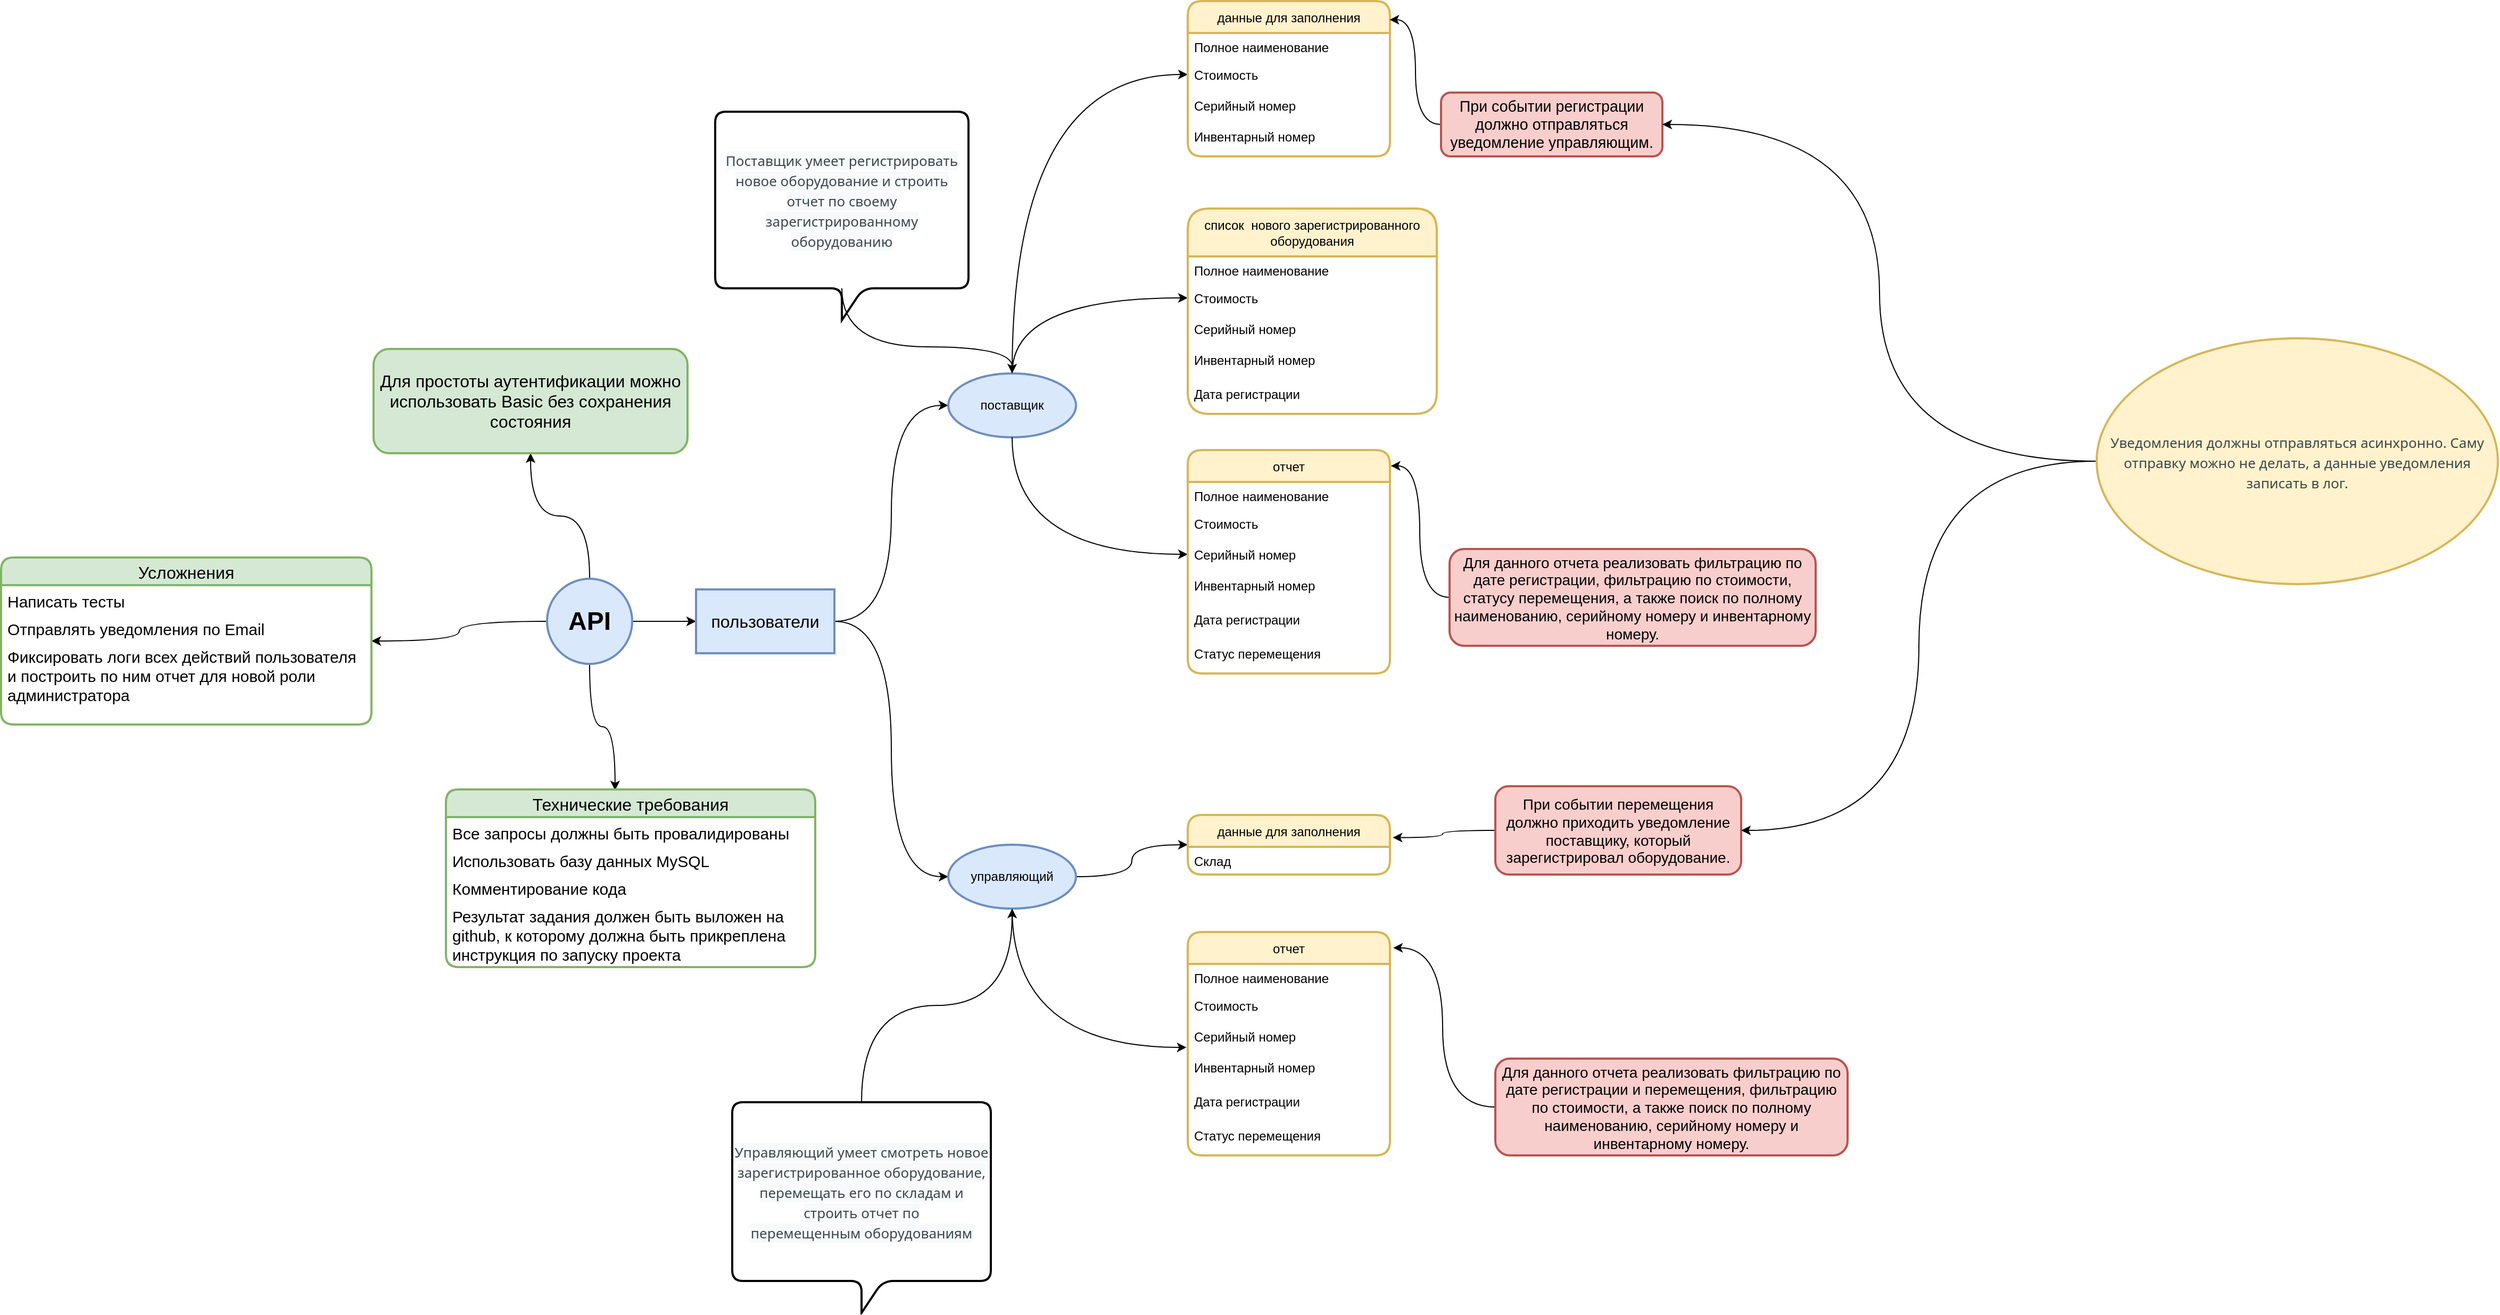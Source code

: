 <mxfile version="14.9.8" type="github">
  <diagram id="6a731a19-8d31-9384-78a2-239565b7b9f0" name="Page-1">
    <mxGraphModel dx="2275" dy="1575" grid="0" gridSize="10" guides="1" tooltips="1" connect="1" arrows="1" fold="1" page="1" pageScale="1" pageWidth="1169" pageHeight="827" background="none" math="0" shadow="0">
      <root>
        <mxCell id="0" />
        <mxCell id="1" parent="0" />
        <mxCell id="dYOBeLBx3Amch_ermyEQ-1557" value="" style="edgeStyle=orthogonalEdgeStyle;rounded=0;orthogonalLoop=1;jettySize=auto;html=1;" edge="1" parent="1" source="dYOBeLBx3Amch_ermyEQ-1542" target="dYOBeLBx3Amch_ermyEQ-1556">
          <mxGeometry relative="1" as="geometry" />
        </mxCell>
        <mxCell id="dYOBeLBx3Amch_ermyEQ-1665" style="edgeStyle=orthogonalEdgeStyle;curved=1;rounded=0;orthogonalLoop=1;jettySize=auto;html=1;fontFamily=Helvetica;fontSize=16;entryX=0.458;entryY=0.005;entryDx=0;entryDy=0;entryPerimeter=0;" edge="1" parent="1" source="dYOBeLBx3Amch_ermyEQ-1542" target="dYOBeLBx3Amch_ermyEQ-1667">
          <mxGeometry relative="1" as="geometry">
            <mxPoint x="430" y="442" as="targetPoint" />
          </mxGeometry>
        </mxCell>
        <mxCell id="dYOBeLBx3Amch_ermyEQ-1678" style="edgeStyle=orthogonalEdgeStyle;curved=1;rounded=0;orthogonalLoop=1;jettySize=auto;html=1;fontFamily=Helvetica;fontSize=15;" edge="1" parent="1" source="dYOBeLBx3Amch_ermyEQ-1542" target="dYOBeLBx3Amch_ermyEQ-1673">
          <mxGeometry relative="1" as="geometry" />
        </mxCell>
        <mxCell id="dYOBeLBx3Amch_ermyEQ-1680" style="edgeStyle=orthogonalEdgeStyle;curved=1;rounded=0;orthogonalLoop=1;jettySize=auto;html=1;fontFamily=Helvetica;fontSize=16;" edge="1" parent="1" source="dYOBeLBx3Amch_ermyEQ-1542" target="dYOBeLBx3Amch_ermyEQ-1679">
          <mxGeometry relative="1" as="geometry" />
        </mxCell>
        <mxCell id="dYOBeLBx3Amch_ermyEQ-1542" value="&lt;b&gt;&lt;font style=&quot;font-size: 24px&quot;&gt;API&lt;/font&gt;&lt;/b&gt;" style="ellipse;whiteSpace=wrap;html=1;aspect=fixed;strokeWidth=2;perimeterSpacing=1;fillColor=#dae8fc;strokeColor=#6c8ebf;" vertex="1" parent="1">
          <mxGeometry x="390" y="280" width="80" height="80" as="geometry" />
        </mxCell>
        <mxCell id="dYOBeLBx3Amch_ermyEQ-1567" style="edgeStyle=orthogonalEdgeStyle;rounded=0;orthogonalLoop=1;jettySize=auto;html=1;entryX=0;entryY=0.5;entryDx=0;entryDy=0;curved=1;" edge="1" parent="1" source="dYOBeLBx3Amch_ermyEQ-1556" target="dYOBeLBx3Amch_ermyEQ-1566">
          <mxGeometry relative="1" as="geometry" />
        </mxCell>
        <mxCell id="dYOBeLBx3Amch_ermyEQ-1573" style="edgeStyle=orthogonalEdgeStyle;curved=1;rounded=0;orthogonalLoop=1;jettySize=auto;html=1;entryX=0;entryY=0.5;entryDx=0;entryDy=0;" edge="1" parent="1" source="dYOBeLBx3Amch_ermyEQ-1556" target="dYOBeLBx3Amch_ermyEQ-1562">
          <mxGeometry relative="1" as="geometry" />
        </mxCell>
        <mxCell id="dYOBeLBx3Amch_ermyEQ-1556" value="&lt;font style=&quot;font-size: 16px;&quot;&gt;пользователи&lt;/font&gt;" style="whiteSpace=wrap;html=1;strokeColor=#6c8ebf;strokeWidth=2;fillColor=#dae8fc;fontSize=16;" vertex="1" parent="1">
          <mxGeometry x="530" y="290" width="130" height="60" as="geometry" />
        </mxCell>
        <mxCell id="dYOBeLBx3Amch_ermyEQ-1580" style="edgeStyle=orthogonalEdgeStyle;curved=1;rounded=0;orthogonalLoop=1;jettySize=auto;html=1;entryX=0;entryY=0.5;entryDx=0;entryDy=0;" edge="1" parent="1" source="dYOBeLBx3Amch_ermyEQ-1562" target="dYOBeLBx3Amch_ermyEQ-1578">
          <mxGeometry relative="1" as="geometry" />
        </mxCell>
        <mxCell id="dYOBeLBx3Amch_ermyEQ-1622" style="edgeStyle=orthogonalEdgeStyle;curved=1;rounded=0;orthogonalLoop=1;jettySize=auto;html=1;entryX=0;entryY=0.5;entryDx=0;entryDy=0;fontFamily=Helvetica;" edge="1" parent="1" source="dYOBeLBx3Amch_ermyEQ-1562" target="dYOBeLBx3Amch_ermyEQ-1625">
          <mxGeometry relative="1" as="geometry">
            <mxPoint x="957" y="191.0" as="targetPoint" />
          </mxGeometry>
        </mxCell>
        <mxCell id="dYOBeLBx3Amch_ermyEQ-1562" value="поставщик" style="ellipse;whiteSpace=wrap;html=1;strokeColor=#6c8ebf;strokeWidth=2;fillColor=#dae8fc;" vertex="1" parent="1">
          <mxGeometry x="767" y="87" width="120" height="60" as="geometry" />
        </mxCell>
        <mxCell id="dYOBeLBx3Amch_ermyEQ-1651" style="edgeStyle=orthogonalEdgeStyle;curved=1;rounded=0;orthogonalLoop=1;jettySize=auto;html=1;entryX=0;entryY=0.5;entryDx=0;entryDy=0;fontFamily=Helvetica;fontSize=14;" edge="1" parent="1" source="dYOBeLBx3Amch_ermyEQ-1566" target="dYOBeLBx3Amch_ermyEQ-1646">
          <mxGeometry relative="1" as="geometry" />
        </mxCell>
        <mxCell id="dYOBeLBx3Amch_ermyEQ-1661" style="edgeStyle=orthogonalEdgeStyle;curved=1;rounded=0;orthogonalLoop=1;jettySize=auto;html=1;entryX=-0.006;entryY=0.827;entryDx=0;entryDy=0;entryPerimeter=0;fontFamily=Helvetica;fontSize=14;" edge="1" parent="1" source="dYOBeLBx3Amch_ermyEQ-1566" target="dYOBeLBx3Amch_ermyEQ-1657">
          <mxGeometry relative="1" as="geometry" />
        </mxCell>
        <mxCell id="dYOBeLBx3Amch_ermyEQ-1566" value="управляющий" style="ellipse;whiteSpace=wrap;html=1;strokeColor=#6c8ebf;strokeWidth=2;fillColor=#dae8fc;" vertex="1" parent="1">
          <mxGeometry x="767" y="530" width="120" height="60" as="geometry" />
        </mxCell>
        <mxCell id="dYOBeLBx3Amch_ermyEQ-1576" value="данные для заполнения" style="swimlane;fontStyle=0;childLayout=stackLayout;horizontal=1;startSize=30;horizontalStack=0;resizeParent=1;resizeParentMax=0;resizeLast=0;collapsible=1;marginBottom=0;strokeWidth=2;glass=0;shadow=0;rounded=1;fillColor=#fff2cc;strokeColor=#d6b656;comic=0;treeMoving=0;treeFolding=0;spacing=2;verticalAlign=middle;align=center;fontFamily=Helvetica;" vertex="1" parent="1">
          <mxGeometry x="992" y="-263" width="190" height="146" as="geometry" />
        </mxCell>
        <mxCell id="dYOBeLBx3Amch_ermyEQ-1577" value="Полное наименование" style="text;strokeColor=none;fillColor=none;align=left;verticalAlign=top;spacingLeft=4;spacingRight=4;overflow=hidden;rotatable=0;points=[[0,0.5],[1,0.5]];portConstraint=eastwest;" vertex="1" parent="dYOBeLBx3Amch_ermyEQ-1576">
          <mxGeometry y="30" width="190" height="26" as="geometry" />
        </mxCell>
        <mxCell id="dYOBeLBx3Amch_ermyEQ-1578" value="Стоимость" style="text;strokeColor=none;fillColor=none;align=left;verticalAlign=middle;spacingLeft=4;spacingRight=4;overflow=hidden;rotatable=0;points=[[0,0.5],[1,0.5]];portConstraint=eastwest;" vertex="1" parent="dYOBeLBx3Amch_ermyEQ-1576">
          <mxGeometry y="56" width="190" height="26" as="geometry" />
        </mxCell>
        <mxCell id="dYOBeLBx3Amch_ermyEQ-1579" value="Серийный номер" style="text;strokeColor=none;fillColor=none;align=left;verticalAlign=middle;spacingLeft=4;spacingRight=4;overflow=hidden;rotatable=0;points=[[0,0.5],[1,0.5]];portConstraint=eastwest;" vertex="1" parent="dYOBeLBx3Amch_ermyEQ-1576">
          <mxGeometry y="82" width="190" height="32" as="geometry" />
        </mxCell>
        <mxCell id="dYOBeLBx3Amch_ermyEQ-1612" value="Инвентарный номер" style="text;strokeColor=none;fillColor=none;align=left;verticalAlign=top;spacingLeft=4;spacingRight=4;overflow=hidden;rotatable=0;points=[[0,0.5],[1,0.5]];portConstraint=eastwest;" vertex="1" parent="dYOBeLBx3Amch_ermyEQ-1576">
          <mxGeometry y="114" width="190" height="32" as="geometry" />
        </mxCell>
        <mxCell id="dYOBeLBx3Amch_ermyEQ-1620" style="edgeStyle=orthogonalEdgeStyle;curved=1;rounded=0;orthogonalLoop=1;jettySize=auto;html=1;fontFamily=Helvetica;entryX=0.998;entryY=0.12;entryDx=0;entryDy=0;entryPerimeter=0;" edge="1" parent="1" source="dYOBeLBx3Amch_ermyEQ-1619" target="dYOBeLBx3Amch_ermyEQ-1576">
          <mxGeometry relative="1" as="geometry">
            <mxPoint x="1138" y="70" as="targetPoint" />
          </mxGeometry>
        </mxCell>
        <mxCell id="dYOBeLBx3Amch_ermyEQ-1619" value="&lt;p&gt;&lt;span style=&quot;font-size: 14.3px&quot;&gt;При событии регистрации должно отправляться уведомление управляющим.&lt;/span&gt;&lt;/p&gt;" style="whiteSpace=wrap;html=1;rounded=1;shadow=0;glass=0;comic=0;fontFamily=Helvetica;strokeWidth=2;align=center;verticalAlign=middle;strokeColor=#b85450;fillColor=#f8cecc;" vertex="1" parent="1">
          <mxGeometry x="1230" y="-177" width="208" height="60" as="geometry" />
        </mxCell>
        <mxCell id="dYOBeLBx3Amch_ermyEQ-1623" value="список  нового зарегистрированного оборудования" style="swimlane;fontStyle=0;childLayout=stackLayout;horizontal=1;startSize=45;horizontalStack=0;resizeParent=1;resizeParentMax=0;resizeLast=0;collapsible=1;marginBottom=0;strokeWidth=2;glass=0;shadow=0;rounded=1;fillColor=#fff2cc;strokeColor=#d6b656;comic=0;treeMoving=0;treeFolding=0;spacing=2;verticalAlign=middle;align=center;fontFamily=Helvetica;whiteSpace=wrap;" vertex="1" parent="1">
          <mxGeometry x="992" y="-68" width="234" height="193" as="geometry" />
        </mxCell>
        <mxCell id="dYOBeLBx3Amch_ermyEQ-1624" value="Полное наименование" style="text;strokeColor=none;fillColor=none;align=left;verticalAlign=top;spacingLeft=4;spacingRight=4;overflow=hidden;rotatable=0;points=[[0,0.5],[1,0.5]];portConstraint=eastwest;" vertex="1" parent="dYOBeLBx3Amch_ermyEQ-1623">
          <mxGeometry y="45" width="234" height="26" as="geometry" />
        </mxCell>
        <mxCell id="dYOBeLBx3Amch_ermyEQ-1625" value="Стоимость" style="text;strokeColor=none;fillColor=none;align=left;verticalAlign=middle;spacingLeft=4;spacingRight=4;overflow=hidden;rotatable=0;points=[[0,0.5],[1,0.5]];portConstraint=eastwest;" vertex="1" parent="dYOBeLBx3Amch_ermyEQ-1623">
          <mxGeometry y="71" width="234" height="26" as="geometry" />
        </mxCell>
        <mxCell id="dYOBeLBx3Amch_ermyEQ-1626" value="Серийный номер" style="text;strokeColor=none;fillColor=none;align=left;verticalAlign=middle;spacingLeft=4;spacingRight=4;overflow=hidden;rotatable=0;points=[[0,0.5],[1,0.5]];portConstraint=eastwest;" vertex="1" parent="dYOBeLBx3Amch_ermyEQ-1623">
          <mxGeometry y="97" width="234" height="32" as="geometry" />
        </mxCell>
        <mxCell id="dYOBeLBx3Amch_ermyEQ-1627" value="Инвентарный номер" style="text;strokeColor=none;fillColor=none;align=left;verticalAlign=top;spacingLeft=4;spacingRight=4;overflow=hidden;rotatable=0;points=[[0,0.5],[1,0.5]];portConstraint=eastwest;" vertex="1" parent="dYOBeLBx3Amch_ermyEQ-1623">
          <mxGeometry y="129" width="234" height="32" as="geometry" />
        </mxCell>
        <mxCell id="dYOBeLBx3Amch_ermyEQ-1629" value="Дата регистрации" style="text;strokeColor=none;fillColor=none;align=left;verticalAlign=top;spacingLeft=4;spacingRight=4;overflow=hidden;rotatable=0;points=[[0,0.5],[1,0.5]];portConstraint=eastwest;" vertex="1" parent="dYOBeLBx3Amch_ermyEQ-1623">
          <mxGeometry y="161" width="234" height="32" as="geometry" />
        </mxCell>
        <mxCell id="dYOBeLBx3Amch_ermyEQ-1641" style="edgeStyle=orthogonalEdgeStyle;curved=1;rounded=0;orthogonalLoop=1;jettySize=auto;html=1;fontFamily=Helvetica;fontSize=14;exitX=0.5;exitY=1;exitDx=0;exitDy=0;entryX=0;entryY=0.5;entryDx=0;entryDy=0;" edge="1" parent="1" source="dYOBeLBx3Amch_ermyEQ-1562" target="dYOBeLBx3Amch_ermyEQ-1638">
          <mxGeometry relative="1" as="geometry">
            <mxPoint x="1149.0" y="347" as="sourcePoint" />
          </mxGeometry>
        </mxCell>
        <mxCell id="dYOBeLBx3Amch_ermyEQ-1635" value="отчет" style="swimlane;fontStyle=0;childLayout=stackLayout;horizontal=1;startSize=30;horizontalStack=0;resizeParent=1;resizeParentMax=0;resizeLast=0;collapsible=1;marginBottom=0;strokeWidth=2;glass=0;shadow=0;rounded=1;fillColor=#fff2cc;strokeColor=#d6b656;comic=0;treeMoving=0;treeFolding=0;spacing=2;verticalAlign=middle;align=center;fontFamily=Helvetica;" vertex="1" parent="1">
          <mxGeometry x="992" y="159" width="190" height="210" as="geometry" />
        </mxCell>
        <mxCell id="dYOBeLBx3Amch_ermyEQ-1636" value="Полное наименование" style="text;strokeColor=none;fillColor=none;align=left;verticalAlign=top;spacingLeft=4;spacingRight=4;overflow=hidden;rotatable=0;points=[[0,0.5],[1,0.5]];portConstraint=eastwest;" vertex="1" parent="dYOBeLBx3Amch_ermyEQ-1635">
          <mxGeometry y="30" width="190" height="26" as="geometry" />
        </mxCell>
        <mxCell id="dYOBeLBx3Amch_ermyEQ-1637" value="Стоимость" style="text;strokeColor=none;fillColor=none;align=left;verticalAlign=middle;spacingLeft=4;spacingRight=4;overflow=hidden;rotatable=0;points=[[0,0.5],[1,0.5]];portConstraint=eastwest;" vertex="1" parent="dYOBeLBx3Amch_ermyEQ-1635">
          <mxGeometry y="56" width="190" height="26" as="geometry" />
        </mxCell>
        <mxCell id="dYOBeLBx3Amch_ermyEQ-1638" value="Серийный номер" style="text;strokeColor=none;fillColor=none;align=left;verticalAlign=middle;spacingLeft=4;spacingRight=4;overflow=hidden;rotatable=0;points=[[0,0.5],[1,0.5]];portConstraint=eastwest;" vertex="1" parent="dYOBeLBx3Amch_ermyEQ-1635">
          <mxGeometry y="82" width="190" height="32" as="geometry" />
        </mxCell>
        <mxCell id="dYOBeLBx3Amch_ermyEQ-1639" value="Инвентарный номер" style="text;strokeColor=none;fillColor=none;align=left;verticalAlign=top;spacingLeft=4;spacingRight=4;overflow=hidden;rotatable=0;points=[[0,0.5],[1,0.5]];portConstraint=eastwest;" vertex="1" parent="dYOBeLBx3Amch_ermyEQ-1635">
          <mxGeometry y="114" width="190" height="32" as="geometry" />
        </mxCell>
        <mxCell id="dYOBeLBx3Amch_ermyEQ-1640" value="Дата регистрации" style="text;strokeColor=none;fillColor=none;align=left;verticalAlign=top;spacingLeft=4;spacingRight=4;overflow=hidden;rotatable=0;points=[[0,0.5],[1,0.5]];portConstraint=eastwest;" vertex="1" parent="dYOBeLBx3Amch_ermyEQ-1635">
          <mxGeometry y="146" width="190" height="32" as="geometry" />
        </mxCell>
        <mxCell id="dYOBeLBx3Amch_ermyEQ-1642" value="Статус перемещения" style="text;strokeColor=none;fillColor=none;align=left;verticalAlign=top;spacingLeft=4;spacingRight=4;overflow=hidden;rotatable=0;points=[[0,0.5],[1,0.5]];portConstraint=eastwest;" vertex="1" parent="dYOBeLBx3Amch_ermyEQ-1635">
          <mxGeometry y="178" width="190" height="32" as="geometry" />
        </mxCell>
        <mxCell id="dYOBeLBx3Amch_ermyEQ-1644" style="edgeStyle=orthogonalEdgeStyle;curved=1;rounded=0;orthogonalLoop=1;jettySize=auto;html=1;entryX=1.004;entryY=0.071;entryDx=0;entryDy=0;entryPerimeter=0;fontFamily=Helvetica;fontSize=14;" edge="1" parent="1" source="dYOBeLBx3Amch_ermyEQ-1643" target="dYOBeLBx3Amch_ermyEQ-1635">
          <mxGeometry relative="1" as="geometry" />
        </mxCell>
        <mxCell id="dYOBeLBx3Amch_ermyEQ-1643" value="Для данного отчета реализовать фильтрацию по дате регистрации, фильтрацию по стоимости, статусу перемещения, а также поиск по полному наименованию, серийному номеру и инвентарному номеру." style="whiteSpace=wrap;html=1;rounded=1;shadow=0;glass=0;comic=0;fontFamily=Helvetica;fontSize=14;strokeWidth=2;fillColor=#f8cecc;align=center;verticalAlign=middle;strokeColor=#b85450;" vertex="1" parent="1">
          <mxGeometry x="1238" y="252" width="344" height="91" as="geometry" />
        </mxCell>
        <mxCell id="dYOBeLBx3Amch_ermyEQ-1646" value="данные для заполнения" style="swimlane;fontStyle=0;childLayout=stackLayout;horizontal=1;startSize=30;horizontalStack=0;resizeParent=1;resizeParentMax=0;resizeLast=0;collapsible=1;marginBottom=0;strokeWidth=2;glass=0;shadow=0;rounded=1;fillColor=#fff2cc;strokeColor=#d6b656;comic=0;treeMoving=0;treeFolding=0;spacing=2;verticalAlign=middle;align=center;fontFamily=Helvetica;" vertex="1" parent="1">
          <mxGeometry x="992" y="502" width="190" height="56" as="geometry" />
        </mxCell>
        <mxCell id="dYOBeLBx3Amch_ermyEQ-1647" value="Склад" style="text;strokeColor=none;fillColor=none;align=left;verticalAlign=top;spacingLeft=4;spacingRight=4;overflow=hidden;rotatable=0;points=[[0,0.5],[1,0.5]];portConstraint=eastwest;" vertex="1" parent="dYOBeLBx3Amch_ermyEQ-1646">
          <mxGeometry y="30" width="190" height="26" as="geometry" />
        </mxCell>
        <mxCell id="dYOBeLBx3Amch_ermyEQ-1653" value="" style="edgeStyle=orthogonalEdgeStyle;curved=1;rounded=0;orthogonalLoop=1;jettySize=auto;html=1;fontFamily=Helvetica;fontSize=14;entryX=1.014;entryY=0.379;entryDx=0;entryDy=0;entryPerimeter=0;" edge="1" parent="1" source="dYOBeLBx3Amch_ermyEQ-1652" target="dYOBeLBx3Amch_ermyEQ-1646">
          <mxGeometry relative="1" as="geometry" />
        </mxCell>
        <mxCell id="dYOBeLBx3Amch_ermyEQ-1652" value="При событии перемещения должно приходить уведомление поставщику, который зарегистрировал оборудование." style="whiteSpace=wrap;html=1;rounded=1;shadow=0;glass=0;comic=0;fontFamily=Helvetica;fontSize=14;strokeWidth=2;fillColor=#f8cecc;align=center;verticalAlign=middle;strokeColor=#b85450;" vertex="1" parent="1">
          <mxGeometry x="1281" y="475" width="231" height="83" as="geometry" />
        </mxCell>
        <mxCell id="dYOBeLBx3Amch_ermyEQ-1654" value="отчет" style="swimlane;fontStyle=0;childLayout=stackLayout;horizontal=1;startSize=30;horizontalStack=0;resizeParent=1;resizeParentMax=0;resizeLast=0;collapsible=1;marginBottom=0;strokeWidth=2;glass=0;shadow=0;rounded=1;fillColor=#fff2cc;strokeColor=#d6b656;comic=0;treeMoving=0;treeFolding=0;spacing=2;verticalAlign=middle;align=center;fontFamily=Helvetica;" vertex="1" parent="1">
          <mxGeometry x="992" y="612" width="190" height="210" as="geometry" />
        </mxCell>
        <mxCell id="dYOBeLBx3Amch_ermyEQ-1655" value="Полное наименование" style="text;strokeColor=none;fillColor=none;align=left;verticalAlign=top;spacingLeft=4;spacingRight=4;overflow=hidden;rotatable=0;points=[[0,0.5],[1,0.5]];portConstraint=eastwest;" vertex="1" parent="dYOBeLBx3Amch_ermyEQ-1654">
          <mxGeometry y="30" width="190" height="26" as="geometry" />
        </mxCell>
        <mxCell id="dYOBeLBx3Amch_ermyEQ-1656" value="Стоимость" style="text;strokeColor=none;fillColor=none;align=left;verticalAlign=middle;spacingLeft=4;spacingRight=4;overflow=hidden;rotatable=0;points=[[0,0.5],[1,0.5]];portConstraint=eastwest;" vertex="1" parent="dYOBeLBx3Amch_ermyEQ-1654">
          <mxGeometry y="56" width="190" height="26" as="geometry" />
        </mxCell>
        <mxCell id="dYOBeLBx3Amch_ermyEQ-1657" value="Серийный номер" style="text;strokeColor=none;fillColor=none;align=left;verticalAlign=middle;spacingLeft=4;spacingRight=4;overflow=hidden;rotatable=0;points=[[0,0.5],[1,0.5]];portConstraint=eastwest;" vertex="1" parent="dYOBeLBx3Amch_ermyEQ-1654">
          <mxGeometry y="82" width="190" height="32" as="geometry" />
        </mxCell>
        <mxCell id="dYOBeLBx3Amch_ermyEQ-1658" value="Инвентарный номер" style="text;strokeColor=none;fillColor=none;align=left;verticalAlign=top;spacingLeft=4;spacingRight=4;overflow=hidden;rotatable=0;points=[[0,0.5],[1,0.5]];portConstraint=eastwest;" vertex="1" parent="dYOBeLBx3Amch_ermyEQ-1654">
          <mxGeometry y="114" width="190" height="32" as="geometry" />
        </mxCell>
        <mxCell id="dYOBeLBx3Amch_ermyEQ-1659" value="Дата регистрации" style="text;strokeColor=none;fillColor=none;align=left;verticalAlign=top;spacingLeft=4;spacingRight=4;overflow=hidden;rotatable=0;points=[[0,0.5],[1,0.5]];portConstraint=eastwest;" vertex="1" parent="dYOBeLBx3Amch_ermyEQ-1654">
          <mxGeometry y="146" width="190" height="32" as="geometry" />
        </mxCell>
        <mxCell id="dYOBeLBx3Amch_ermyEQ-1660" value="Статус перемещения" style="text;strokeColor=none;fillColor=none;align=left;verticalAlign=top;spacingLeft=4;spacingRight=4;overflow=hidden;rotatable=0;points=[[0,0.5],[1,0.5]];portConstraint=eastwest;" vertex="1" parent="dYOBeLBx3Amch_ermyEQ-1654">
          <mxGeometry y="178" width="190" height="32" as="geometry" />
        </mxCell>
        <mxCell id="dYOBeLBx3Amch_ermyEQ-1663" style="edgeStyle=orthogonalEdgeStyle;curved=1;rounded=0;orthogonalLoop=1;jettySize=auto;html=1;entryX=1.016;entryY=0.071;entryDx=0;entryDy=0;entryPerimeter=0;fontFamily=Helvetica;fontSize=14;" edge="1" parent="1" source="dYOBeLBx3Amch_ermyEQ-1662" target="dYOBeLBx3Amch_ermyEQ-1654">
          <mxGeometry relative="1" as="geometry" />
        </mxCell>
        <mxCell id="dYOBeLBx3Amch_ermyEQ-1662" value="Для данного отчета реализовать фильтрацию по дате регистрации и перемещения, фильтрацию по стоимости, а также поиск по полному наименованию, серийному номеру и инвентарному номеру.&lt;br&gt;" style="whiteSpace=wrap;html=1;rounded=1;shadow=0;glass=0;comic=0;fontFamily=Helvetica;fontSize=14;strokeWidth=2;fillColor=#f8cecc;align=center;verticalAlign=middle;strokeColor=#b85450;" vertex="1" parent="1">
          <mxGeometry x="1281" y="731" width="331" height="91" as="geometry" />
        </mxCell>
        <mxCell id="dYOBeLBx3Amch_ermyEQ-1667" value="Технические требования" style="swimlane;fontStyle=0;childLayout=stackLayout;horizontal=1;startSize=26;horizontalStack=0;resizeParent=1;resizeParentMax=0;resizeLast=0;collapsible=1;marginBottom=0;rounded=1;shadow=0;glass=0;comic=0;fontFamily=Helvetica;fontSize=16;strokeWidth=2;fillColor=#d5e8d4;align=center;verticalAlign=middle;html=0;strokeColor=#82b366;" vertex="1" parent="1">
          <mxGeometry x="295" y="478" width="347" height="167" as="geometry" />
        </mxCell>
        <mxCell id="dYOBeLBx3Amch_ermyEQ-1668" value="Все запросы должны быть провалидированы" style="text;strokeColor=none;fillColor=none;align=left;verticalAlign=top;spacingLeft=4;spacingRight=4;overflow=hidden;rotatable=0;points=[[0,0.5],[1,0.5]];portConstraint=eastwest;fontSize=15;" vertex="1" parent="dYOBeLBx3Amch_ermyEQ-1667">
          <mxGeometry y="26" width="347" height="26" as="geometry" />
        </mxCell>
        <mxCell id="dYOBeLBx3Amch_ermyEQ-1669" value="Использовать базу данных MySQL" style="text;strokeColor=none;fillColor=none;align=left;verticalAlign=top;spacingLeft=4;spacingRight=4;overflow=hidden;rotatable=0;points=[[0,0.5],[1,0.5]];portConstraint=eastwest;fontSize=15;" vertex="1" parent="dYOBeLBx3Amch_ermyEQ-1667">
          <mxGeometry y="52" width="347" height="26" as="geometry" />
        </mxCell>
        <mxCell id="dYOBeLBx3Amch_ermyEQ-1670" value="Комментирование кода" style="text;strokeColor=none;fillColor=none;align=left;verticalAlign=top;spacingLeft=4;spacingRight=4;overflow=hidden;rotatable=0;points=[[0,0.5],[1,0.5]];portConstraint=eastwest;fontSize=15;" vertex="1" parent="dYOBeLBx3Amch_ermyEQ-1667">
          <mxGeometry y="78" width="347" height="26" as="geometry" />
        </mxCell>
        <mxCell id="dYOBeLBx3Amch_ermyEQ-1671" value="Результат задания должен быть выложен на github, к которому должна быть прикреплена инструкция по запуску проекта" style="text;strokeColor=none;fillColor=none;align=left;verticalAlign=top;spacingLeft=4;spacingRight=4;overflow=hidden;rotatable=0;points=[[0,0.5],[1,0.5]];portConstraint=eastwest;fontSize=15;whiteSpace=wrap;" vertex="1" parent="dYOBeLBx3Amch_ermyEQ-1667">
          <mxGeometry y="104" width="347" height="63" as="geometry" />
        </mxCell>
        <mxCell id="dYOBeLBx3Amch_ermyEQ-1673" value="Усложнения" style="swimlane;fontStyle=0;childLayout=stackLayout;horizontal=1;startSize=26;horizontalStack=0;resizeParent=1;resizeParentMax=0;resizeLast=0;collapsible=1;marginBottom=0;rounded=1;shadow=0;glass=0;comic=0;fontFamily=Helvetica;fontSize=16;strokeWidth=2;fillColor=#d5e8d4;align=center;verticalAlign=middle;html=0;strokeColor=#82b366;" vertex="1" parent="1">
          <mxGeometry x="-123" y="260" width="348" height="157" as="geometry" />
        </mxCell>
        <mxCell id="dYOBeLBx3Amch_ermyEQ-1674" value="Написать тесты" style="text;strokeColor=none;fillColor=none;align=left;verticalAlign=top;spacingLeft=4;spacingRight=4;overflow=hidden;rotatable=0;points=[[0,0.5],[1,0.5]];portConstraint=eastwest;fontSize=15;" vertex="1" parent="dYOBeLBx3Amch_ermyEQ-1673">
          <mxGeometry y="26" width="348" height="26" as="geometry" />
        </mxCell>
        <mxCell id="dYOBeLBx3Amch_ermyEQ-1675" value="Отправлять уведомления по Email" style="text;strokeColor=none;fillColor=none;align=left;verticalAlign=top;spacingLeft=4;spacingRight=4;overflow=hidden;rotatable=0;points=[[0,0.5],[1,0.5]];portConstraint=eastwest;fontSize=15;" vertex="1" parent="dYOBeLBx3Amch_ermyEQ-1673">
          <mxGeometry y="52" width="348" height="26" as="geometry" />
        </mxCell>
        <mxCell id="dYOBeLBx3Amch_ermyEQ-1676" value="Фиксировать логи всех действий пользователя и построить по ним отчет для новой роли администратора" style="text;strokeColor=none;fillColor=none;align=left;verticalAlign=top;spacingLeft=4;spacingRight=4;overflow=hidden;rotatable=0;points=[[0,0.5],[1,0.5]];portConstraint=eastwest;fontSize=15;whiteSpace=wrap;" vertex="1" parent="dYOBeLBx3Amch_ermyEQ-1673">
          <mxGeometry y="78" width="348" height="79" as="geometry" />
        </mxCell>
        <mxCell id="dYOBeLBx3Amch_ermyEQ-1679" value="Для простоты аутентификации можно использовать Basic без сохранения состояния" style="rounded=1;whiteSpace=wrap;html=1;shadow=0;glass=0;comic=0;fontFamily=Helvetica;fontSize=16;strokeWidth=2;fillColor=#d5e8d4;align=center;verticalAlign=middle;strokeColor=#82b366;" vertex="1" parent="1">
          <mxGeometry x="227" y="64" width="295" height="98" as="geometry" />
        </mxCell>
        <mxCell id="dYOBeLBx3Amch_ermyEQ-1682" style="edgeStyle=orthogonalEdgeStyle;curved=1;rounded=0;orthogonalLoop=1;jettySize=auto;html=1;fontFamily=Helvetica;fontSize=16;" edge="1" parent="1" source="dYOBeLBx3Amch_ermyEQ-1681" target="dYOBeLBx3Amch_ermyEQ-1566">
          <mxGeometry relative="1" as="geometry" />
        </mxCell>
        <mxCell id="dYOBeLBx3Amch_ermyEQ-1681" value="&lt;meta charset=&quot;utf-8&quot;&gt;&lt;span style=&quot;color: rgb(61, 71, 77); font-family: avenir, &amp;quot;avenir next&amp;quot;, &amp;quot;segoe ui&amp;quot;, helvetica, arial, sans-serif; font-size: 13px; font-style: normal; font-weight: 400; letter-spacing: normal; text-indent: 0px; text-transform: none; word-spacing: 0px; background-color: rgb(247, 249, 250); display: inline; float: none;&quot;&gt;Управляющий умеет смотреть новое зарегистрированное оборудование, перемещать его по складам и строить отчет по&lt;/span&gt;&lt;br style=&quot;margin: 0px; padding: 0px; box-sizing: border-box; background-repeat: no-repeat; font-size: 13px; color: rgb(61, 71, 77); font-family: avenir, &amp;quot;avenir next&amp;quot;, &amp;quot;segoe ui&amp;quot;, helvetica, arial, sans-serif; font-style: normal; font-weight: 400; letter-spacing: normal; text-indent: 0px; text-transform: none; word-spacing: 0px;&quot;&gt;&lt;span style=&quot;color: rgb(61, 71, 77); font-family: avenir, &amp;quot;avenir next&amp;quot;, &amp;quot;segoe ui&amp;quot;, helvetica, arial, sans-serif; font-size: 13px; font-style: normal; font-weight: 400; letter-spacing: normal; text-indent: 0px; text-transform: none; word-spacing: 0px; background-color: rgb(247, 249, 250); display: inline; float: none;&quot;&gt;перемещенным оборудованиям&lt;/span&gt;" style="shape=callout;whiteSpace=wrap;html=1;perimeter=calloutPerimeter;rounded=1;shadow=0;glass=0;comic=0;fontFamily=Helvetica;fontSize=16;strokeWidth=2;fillColor=none;gradientColor=#ffffff;align=center;verticalAlign=middle;" vertex="1" parent="1">
          <mxGeometry x="564" y="772" width="243" height="198" as="geometry" />
        </mxCell>
        <mxCell id="dYOBeLBx3Amch_ermyEQ-1684" style="edgeStyle=orthogonalEdgeStyle;curved=1;rounded=0;orthogonalLoop=1;jettySize=auto;html=1;fontFamily=Helvetica;fontSize=16;" edge="1" parent="1" source="dYOBeLBx3Amch_ermyEQ-1683" target="dYOBeLBx3Amch_ermyEQ-1562">
          <mxGeometry relative="1" as="geometry" />
        </mxCell>
        <mxCell id="dYOBeLBx3Amch_ermyEQ-1683" value="&lt;meta charset=&quot;utf-8&quot;&gt;&lt;span style=&quot;color: rgb(61, 71, 77); font-family: avenir, &amp;quot;avenir next&amp;quot;, &amp;quot;segoe ui&amp;quot;, helvetica, arial, sans-serif; font-size: 13px; font-style: normal; font-weight: 400; letter-spacing: normal; text-indent: 0px; text-transform: none; word-spacing: 0px; background-color: rgb(247, 249, 250); display: inline; float: none;&quot;&gt;Поставщик умеет регистрировать новое оборудование и строить отчет по своему зарегистрированному оборудованию&lt;/span&gt;" style="shape=callout;whiteSpace=wrap;html=1;perimeter=calloutPerimeter;rounded=1;shadow=0;glass=0;comic=0;fontFamily=Helvetica;fontSize=16;strokeWidth=2;fillColor=none;gradientColor=#ffffff;align=center;verticalAlign=middle;" vertex="1" parent="1">
          <mxGeometry x="548" y="-159" width="238" height="196" as="geometry" />
        </mxCell>
        <mxCell id="dYOBeLBx3Amch_ermyEQ-1687" style="edgeStyle=orthogonalEdgeStyle;curved=1;rounded=0;orthogonalLoop=1;jettySize=auto;html=1;entryX=1;entryY=0.5;entryDx=0;entryDy=0;fontFamily=Helvetica;fontSize=16;" edge="1" parent="1" source="dYOBeLBx3Amch_ermyEQ-1685" target="dYOBeLBx3Amch_ermyEQ-1619">
          <mxGeometry relative="1" as="geometry" />
        </mxCell>
        <mxCell id="dYOBeLBx3Amch_ermyEQ-1688" style="edgeStyle=orthogonalEdgeStyle;curved=1;rounded=0;orthogonalLoop=1;jettySize=auto;html=1;entryX=1;entryY=0.5;entryDx=0;entryDy=0;fontFamily=Helvetica;fontSize=16;" edge="1" parent="1" source="dYOBeLBx3Amch_ermyEQ-1685" target="dYOBeLBx3Amch_ermyEQ-1652">
          <mxGeometry relative="1" as="geometry" />
        </mxCell>
        <mxCell id="dYOBeLBx3Amch_ermyEQ-1685" value="&lt;font color=&quot;#3d474d&quot; face=&quot;avenir, avenir next, segoe ui, helvetica, arial, sans-serif&quot;&gt;&lt;span style=&quot;font-size: 13px&quot;&gt;Уведомления должны отправляться асинхронно. Саму отправку можно не делать, а данные уведомления записать в лог.&lt;/span&gt;&lt;/font&gt;" style="ellipse;whiteSpace=wrap;html=1;rounded=1;shadow=0;glass=0;comic=0;fontFamily=Helvetica;fontSize=16;strokeWidth=2;align=center;verticalAlign=middle;strokeColor=#d6b656;fillColor=#fff2cc;" vertex="1" parent="1">
          <mxGeometry x="1846" y="54" width="377" height="231" as="geometry" />
        </mxCell>
      </root>
    </mxGraphModel>
  </diagram>
</mxfile>
